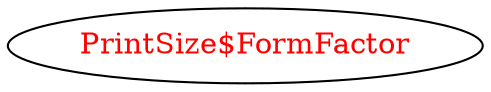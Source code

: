 digraph dependencyGraph {
 concentrate=true;
 ranksep="2.0";
 rankdir="LR"; 
 splines="ortho";
"PrintSize$FormFactor" [fontcolor="red"];
}